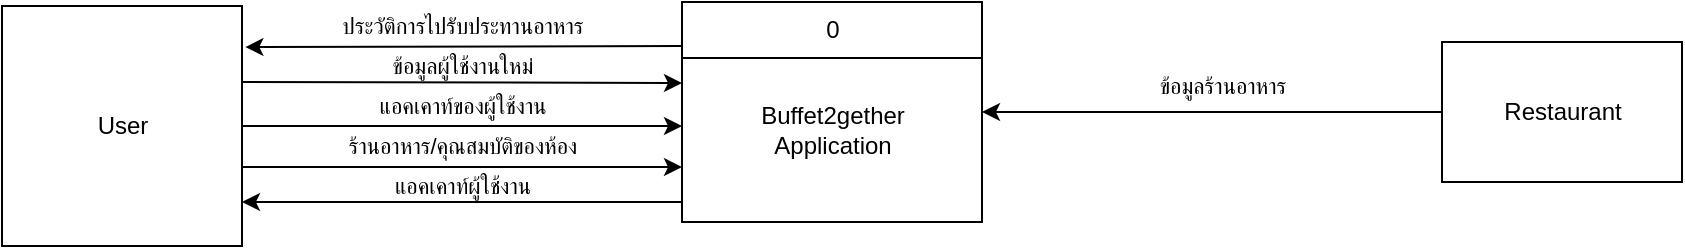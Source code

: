 <mxfile version="13.0.3" type="device" pages="4"><diagram id="Ekr2DsSR3dvGfaOWxkSH" name="Page-1"><mxGraphModel dx="1705" dy="822" grid="1" gridSize="10" guides="1" tooltips="1" connect="1" arrows="1" fold="1" page="1" pageScale="1" pageWidth="1169" pageHeight="827" math="0" shadow="0"><root><mxCell id="0"/><mxCell id="1" parent="0"/><mxCell id="URxPF6KLfYyfOSExGo5i-9" value="0&lt;br&gt;&lt;br&gt;&lt;br&gt;Buffet2gether&lt;br&gt;Application" style="swimlane;fontStyle=0;childLayout=stackLayout;horizontal=1;startSize=28;fillColor=#ffffff;horizontalStack=0;resizeParent=1;resizeParentMax=0;resizeLast=0;collapsible=0;marginBottom=0;swimlaneFillColor=#ffffff;html=1;labelPosition=center;verticalLabelPosition=middle;align=center;verticalAlign=top;" parent="1" vertex="1"><mxGeometry x="530" y="288" width="150" height="110" as="geometry"/></mxCell><mxCell id="iYA3DzMT0zbU-g9O0Kyf-1" value="แอคเคาท์ผู้ใช้งาน" style="endArrow=classic;html=1;" parent="URxPF6KLfYyfOSExGo5i-9" edge="1"><mxGeometry y="-8" width="50" height="50" relative="1" as="geometry"><mxPoint y="100" as="sourcePoint"/><mxPoint x="-220" y="100" as="targetPoint"/><mxPoint as="offset"/></mxGeometry></mxCell><mxCell id="URxPF6KLfYyfOSExGo5i-18" value="ข้อมูลร้านอาหาร" style="edgeStyle=orthogonalEdgeStyle;rounded=0;orthogonalLoop=1;jettySize=auto;html=1;exitX=0;exitY=0.5;exitDx=0;exitDy=0;entryX=1;entryY=0.5;entryDx=0;entryDy=0;" parent="1" source="URxPF6KLfYyfOSExGo5i-11" target="URxPF6KLfYyfOSExGo5i-9" edge="1"><mxGeometry x="-0.043" y="-13" relative="1" as="geometry"><mxPoint as="offset"/></mxGeometry></mxCell><mxCell id="URxPF6KLfYyfOSExGo5i-11" value="Restaurant" style="html=1;dashed=0;whitespace=wrap;" parent="1" vertex="1"><mxGeometry x="910" y="308" width="120" height="70" as="geometry"/></mxCell><mxCell id="URxPF6KLfYyfOSExGo5i-19" value="แอคเคาท์ของผู้ใช้งาน" style="edgeStyle=orthogonalEdgeStyle;rounded=0;orthogonalLoop=1;jettySize=auto;html=1;exitX=1;exitY=0.5;exitDx=0;exitDy=0;" parent="1" source="URxPF6KLfYyfOSExGo5i-12" edge="1"><mxGeometry y="10" relative="1" as="geometry"><mxPoint as="offset"/><mxPoint x="530" y="350" as="targetPoint"/><Array as="points"><mxPoint x="530" y="350"/></Array></mxGeometry></mxCell><mxCell id="URxPF6KLfYyfOSExGo5i-12" value="User" style="html=1;dashed=0;whitespace=wrap;" parent="1" vertex="1"><mxGeometry x="190" y="290" width="120" height="120" as="geometry"/></mxCell><mxCell id="URxPF6KLfYyfOSExGo5i-23" value="ร้านอาหาร/คุณสมบัติของห้อง" style="endArrow=classic;html=1;exitX=1;exitY=0.671;exitDx=0;exitDy=0;exitPerimeter=0;" parent="1" source="URxPF6KLfYyfOSExGo5i-12" edge="1"><mxGeometry x="0.0" y="11" width="50" height="50" relative="1" as="geometry"><mxPoint x="360" y="370" as="sourcePoint"/><mxPoint x="530" y="370.5" as="targetPoint"/><mxPoint as="offset"/></mxGeometry></mxCell><mxCell id="URxPF6KLfYyfOSExGo5i-24" value="ข้อมูลผู้ใช้งานใหม่" style="endArrow=classic;html=1;exitX=1;exitY=0.25;exitDx=0;exitDy=0;" parent="1" edge="1"><mxGeometry x="-0.0" y="8" width="50" height="50" relative="1" as="geometry"><mxPoint x="310" y="328.0" as="sourcePoint"/><mxPoint x="530" y="328.5" as="targetPoint"/><mxPoint as="offset"/></mxGeometry></mxCell><mxCell id="iYA3DzMT0zbU-g9O0Kyf-3" value="ประวัติการไปรับประทานอาหาร" style="endArrow=classic;html=1;entryX=1.014;entryY=0.171;entryDx=0;entryDy=0;entryPerimeter=0;" parent="1" target="URxPF6KLfYyfOSExGo5i-12" edge="1"><mxGeometry x="0.007" y="-10" width="50" height="50" relative="1" as="geometry"><mxPoint x="530" y="310" as="sourcePoint"/><mxPoint x="580" y="260" as="targetPoint"/><mxPoint as="offset"/></mxGeometry></mxCell></root></mxGraphModel></diagram><diagram id="QfVVAUPc-geg5d_-R5rh" name="Page-2"><mxGraphModel dx="1705" dy="822" grid="1" gridSize="10" guides="1" tooltips="1" connect="1" arrows="1" fold="1" page="1" pageScale="1" pageWidth="1169" pageHeight="827" math="0" shadow="0"><root><mxCell id="Fux1MSr0-JYfZC3bp2ul-0"/><mxCell id="Fux1MSr0-JYfZC3bp2ul-1" parent="Fux1MSr0-JYfZC3bp2ul-0"/><mxCell id="bfdetfyk2lyHB_GmVKIp-1" value="ข้อมูลร้านอาหาร" style="edgeStyle=orthogonalEdgeStyle;rounded=0;orthogonalLoop=1;jettySize=auto;html=1;exitX=1;exitY=0.5;exitDx=0;exitDy=0;entryX=0;entryY=0.5;entryDx=0;entryDy=0;" parent="Fux1MSr0-JYfZC3bp2ul-1" source="PpTtI-d4CIjuD81JHdtm-0" target="bfdetfyk2lyHB_GmVKIp-0" edge="1"><mxGeometry x="-0.111" y="15" relative="1" as="geometry"><mxPoint as="offset"/></mxGeometry></mxCell><mxCell id="PpTtI-d4CIjuD81JHdtm-0" value="Restaurant" style="html=1;dashed=0;whitespace=wrap;" parent="Fux1MSr0-JYfZC3bp2ul-1" vertex="1"><mxGeometry x="200" y="80" width="120" height="70" as="geometry"/></mxCell><mxCell id="bfdetfyk2lyHB_GmVKIp-11" value="แอคเคาท์ผู้ใช้งาน" style="edgeStyle=orthogonalEdgeStyle;rounded=0;orthogonalLoop=1;jettySize=auto;html=1;exitX=1;exitY=0.5;exitDx=0;exitDy=0;entryX=0;entryY=0.5;entryDx=0;entryDy=0;" parent="Fux1MSr0-JYfZC3bp2ul-1" source="PpTtI-d4CIjuD81JHdtm-1" target="bfdetfyk2lyHB_GmVKIp-6" edge="1"><mxGeometry x="0.103" y="50" relative="1" as="geometry"><mxPoint as="offset"/></mxGeometry></mxCell><mxCell id="bfdetfyk2lyHB_GmVKIp-17" value="ร้านอาหาร/คุณสมบัติของห้อง" style="edgeStyle=orthogonalEdgeStyle;rounded=0;orthogonalLoop=1;jettySize=auto;html=1;exitX=0.75;exitY=0;exitDx=0;exitDy=0;entryX=0.25;entryY=0;entryDx=0;entryDy=0;" parent="Fux1MSr0-JYfZC3bp2ul-1" source="PpTtI-d4CIjuD81JHdtm-1" target="bfdetfyk2lyHB_GmVKIp-7" edge="1"><mxGeometry x="0.006" y="10" relative="1" as="geometry"><mxPoint as="offset"/></mxGeometry></mxCell><mxCell id="bfdetfyk2lyHB_GmVKIp-20" value="ข้อมูลผู้ใช้งานใหม่" style="edgeStyle=orthogonalEdgeStyle;rounded=0;orthogonalLoop=1;jettySize=auto;html=1;exitX=0.75;exitY=1;exitDx=0;exitDy=0;entryX=0;entryY=0.5;entryDx=0;entryDy=0;" parent="Fux1MSr0-JYfZC3bp2ul-1" source="PpTtI-d4CIjuD81JHdtm-1" target="bfdetfyk2lyHB_GmVKIp-10" edge="1"><mxGeometry x="0.562" y="15" relative="1" as="geometry"><mxPoint as="offset"/></mxGeometry></mxCell><mxCell id="PpTtI-d4CIjuD81JHdtm-1" value="User" style="html=1;dashed=0;whitespace=wrap;" parent="Fux1MSr0-JYfZC3bp2ul-1" vertex="1"><mxGeometry x="60" y="370" width="100" height="70" as="geometry"/></mxCell><mxCell id="bfdetfyk2lyHB_GmVKIp-2" style="edgeStyle=orthogonalEdgeStyle;rounded=0;orthogonalLoop=1;jettySize=auto;html=1;exitX=1;exitY=0.5;exitDx=0;exitDy=0;entryX=0;entryY=0.5;entryDx=0;entryDy=0;" parent="Fux1MSr0-JYfZC3bp2ul-1" source="bfdetfyk2lyHB_GmVKIp-0" edge="1" target="bfdetfyk2lyHB_GmVKIp-4"><mxGeometry relative="1" as="geometry"><mxPoint x="715" y="115" as="targetPoint"/></mxGeometry></mxCell><mxCell id="bfdetfyk2lyHB_GmVKIp-4" value="D3&amp;nbsp; &amp;nbsp; &amp;nbsp;ข้อมูลร้านอาหาร" style="html=1;dashed=0;whitespace=wrap;shape=mxgraph.dfd.dataStoreID;align=left;spacingLeft=3;points=[[0,0],[0.5,0],[1,0],[0,0.5],[1,0.5],[0,1],[0.5,1],[1,1]];" parent="Fux1MSr0-JYfZC3bp2ul-1" vertex="1"><mxGeometry x="780" y="100" width="150" height="30" as="geometry"/></mxCell><mxCell id="bfdetfyk2lyHB_GmVKIp-12" value="ข้อมูล user" style="edgeStyle=orthogonalEdgeStyle;rounded=0;orthogonalLoop=1;jettySize=auto;html=1;exitX=1;exitY=0.5;exitDx=0;exitDy=0;entryX=0;entryY=0.5;entryDx=0;entryDy=0;" parent="Fux1MSr0-JYfZC3bp2ul-1" source="bfdetfyk2lyHB_GmVKIp-6" target="bfdetfyk2lyHB_GmVKIp-7" edge="1"><mxGeometry y="15" relative="1" as="geometry"><mxPoint as="offset"/></mxGeometry></mxCell><mxCell id="bfdetfyk2lyHB_GmVKIp-18" value="ข้อมูล user" style="edgeStyle=orthogonalEdgeStyle;rounded=0;orthogonalLoop=1;jettySize=auto;html=1;exitX=0.25;exitY=1;exitDx=0;exitDy=0;entryX=0.251;entryY=-0.024;entryDx=0;entryDy=0;entryPerimeter=0;" parent="Fux1MSr0-JYfZC3bp2ul-1" source="bfdetfyk2lyHB_GmVKIp-6" target="bfdetfyk2lyHB_GmVKIp-9" edge="1"><mxGeometry x="-0.002" y="-40" relative="1" as="geometry"><mxPoint as="offset"/></mxGeometry></mxCell><mxCell id="bfdetfyk2lyHB_GmVKIp-16" value="ประวัติการไปรับประทานอาหาร" style="edgeStyle=orthogonalEdgeStyle;rounded=0;orthogonalLoop=1;jettySize=auto;html=1;entryX=0.25;entryY=0;entryDx=0;entryDy=0;exitX=0.75;exitY=0;exitDx=0;exitDy=0;" parent="Fux1MSr0-JYfZC3bp2ul-1" source="bfdetfyk2lyHB_GmVKIp-7" target="PpTtI-d4CIjuD81JHdtm-1" edge="1"><mxGeometry x="-0.012" y="-10" relative="1" as="geometry"><mxPoint x="1" as="offset"/><mxPoint x="540" y="360" as="sourcePoint"/><Array as="points"><mxPoint x="938" y="210"/><mxPoint x="85" y="210"/></Array></mxGeometry></mxCell><mxCell id="bfdetfyk2lyHB_GmVKIp-9" value="D1&amp;nbsp; &amp;nbsp; &amp;nbsp;ข้อมูล user" style="html=1;dashed=0;whitespace=wrap;shape=mxgraph.dfd.dataStoreID;align=left;spacingLeft=3;points=[[0,0],[0.5,0],[1,0],[0,0.5],[1,0.5],[0,1],[0.5,1],[1,1]];" parent="Fux1MSr0-JYfZC3bp2ul-1" vertex="1"><mxGeometry x="460" y="420" width="120" height="30" as="geometry"/></mxCell><mxCell id="bfdetfyk2lyHB_GmVKIp-21" value="ข้อมูล user" style="edgeStyle=orthogonalEdgeStyle;rounded=0;orthogonalLoop=1;jettySize=auto;html=1;exitX=0.5;exitY=0;exitDx=0;exitDy=0;entryX=0.5;entryY=1;entryDx=0;entryDy=0;" parent="Fux1MSr0-JYfZC3bp2ul-1" source="bfdetfyk2lyHB_GmVKIp-10" target="bfdetfyk2lyHB_GmVKIp-9" edge="1"><mxGeometry x="-0.2" y="-30" relative="1" as="geometry"><mxPoint as="offset"/></mxGeometry></mxCell><mxCell id="bfdetfyk2lyHB_GmVKIp-22" value="แอคเคาท์ผู้ใช้งาน" style="edgeStyle=orthogonalEdgeStyle;rounded=0;orthogonalLoop=1;jettySize=auto;html=1;exitX=0;exitY=0.75;exitDx=0;exitDy=0;entryX=0.25;entryY=1;entryDx=0;entryDy=0;" parent="Fux1MSr0-JYfZC3bp2ul-1" source="bfdetfyk2lyHB_GmVKIp-10" target="PpTtI-d4CIjuD81JHdtm-1" edge="1"><mxGeometry x="-0.417" y="15" relative="1" as="geometry"><mxPoint as="offset"/></mxGeometry></mxCell><mxCell id="bfdetfyk2lyHB_GmVKIp-29" value="ข้อมูลร้านอาหาร" style="text;html=1;" parent="Fux1MSr0-JYfZC3bp2ul-1" vertex="1"><mxGeometry x="670" y="80" width="70" height="30" as="geometry"/></mxCell><mxCell id="6cZwT4rAgHabjQVUtg0U-0" value="ข้อมูล user" style="endArrow=classic;html=1;entryX=0.75;entryY=1;entryDx=0;entryDy=0;" parent="Fux1MSr0-JYfZC3bp2ul-1" target="bfdetfyk2lyHB_GmVKIp-6" edge="1"><mxGeometry y="-40" width="50" height="50" relative="1" as="geometry"><mxPoint x="550" y="419" as="sourcePoint"/><mxPoint x="400" y="370" as="targetPoint"/><mxPoint as="offset"/></mxGeometry></mxCell><mxCell id="bfdetfyk2lyHB_GmVKIp-0" value="5&lt;br&gt;&lt;br&gt;&lt;br&gt;ขอเพิ่มโปรโมชั่นและลบ" style="swimlane;fontStyle=0;childLayout=stackLayout;horizontal=1;startSize=28;fillColor=#ffffff;horizontalStack=0;resizeParent=1;resizeParentMax=0;resizeLast=0;collapsible=0;marginBottom=0;swimlaneFillColor=#ffffff;html=1;labelPosition=center;verticalLabelPosition=middle;align=center;verticalAlign=top;" parent="Fux1MSr0-JYfZC3bp2ul-1" vertex="1"><mxGeometry x="485" y="70" width="150" height="90" as="geometry"/></mxCell><mxCell id="bfdetfyk2lyHB_GmVKIp-7" value="3&lt;br&gt;&lt;br&gt;&lt;br&gt;การหาโต๊ะ" style="swimlane;fontStyle=0;childLayout=stackLayout;horizontal=1;startSize=28;fillColor=#ffffff;horizontalStack=0;resizeParent=1;resizeParentMax=0;resizeLast=0;collapsible=0;marginBottom=0;swimlaneFillColor=#ffffff;html=1;labelPosition=center;verticalLabelPosition=middle;align=center;verticalAlign=top;" parent="Fux1MSr0-JYfZC3bp2ul-1" vertex="1"><mxGeometry x="840" y="270" width="130" height="90" as="geometry"/></mxCell><mxCell id="mjOi6hVv2muAnUnJTide-3" value="ข้อมูลเงื่อนไขกลุ่ม" style="endArrow=classic;html=1;entryX=0.708;entryY=-0.067;entryDx=0;entryDy=0;entryPerimeter=0;" edge="1" parent="bfdetfyk2lyHB_GmVKIp-7" target="mjOi6hVv2muAnUnJTide-0"><mxGeometry x="0.034" y="50" width="50" height="50" relative="1" as="geometry"><mxPoint x="90" y="90" as="sourcePoint"/><mxPoint x="140" y="40" as="targetPoint"/><mxPoint as="offset"/></mxGeometry></mxCell><mxCell id="bfdetfyk2lyHB_GmVKIp-6" value="1&lt;br&gt;&lt;br&gt;&lt;br&gt;Login" style="swimlane;fontStyle=0;childLayout=stackLayout;horizontal=1;startSize=28;fillColor=#ffffff;horizontalStack=0;resizeParent=1;resizeParentMax=0;resizeLast=0;collapsible=0;marginBottom=0;swimlaneFillColor=#ffffff;html=1;labelPosition=center;verticalLabelPosition=middle;align=center;verticalAlign=top;" parent="Fux1MSr0-JYfZC3bp2ul-1" vertex="1"><mxGeometry x="460" y="270" width="120" height="90" as="geometry"/></mxCell><mxCell id="bfdetfyk2lyHB_GmVKIp-10" value="2&lt;br&gt;&lt;br&gt;&lt;br&gt;เพิ่มข้อมูล user ใหม่" style="swimlane;fontStyle=0;childLayout=stackLayout;horizontal=1;startSize=28;fillColor=#ffffff;horizontalStack=0;resizeParent=1;resizeParentMax=0;resizeLast=0;collapsible=0;marginBottom=0;swimlaneFillColor=#ffffff;html=1;labelPosition=center;verticalLabelPosition=middle;align=center;verticalAlign=top;" parent="Fux1MSr0-JYfZC3bp2ul-1" vertex="1"><mxGeometry x="460" y="500" width="120" height="90" as="geometry"/></mxCell><mxCell id="mjOi6hVv2muAnUnJTide-0" value="D2&amp;nbsp; &amp;nbsp; &amp;nbsp;กลุ่ม buffet" style="html=1;dashed=0;whitespace=wrap;shape=mxgraph.dfd.dataStoreID;align=left;spacingLeft=3;points=[[0,0],[0.5,0],[1,0],[0,0.5],[1,0.5],[0,1],[0.5,1],[1,1]];" vertex="1" parent="Fux1MSr0-JYfZC3bp2ul-1"><mxGeometry x="845" y="420" width="120" height="30" as="geometry"/></mxCell><mxCell id="mjOi6hVv2muAnUnJTide-2" value="ข้อมูลเงื่อนไขกลุ่ม" style="endArrow=classic;html=1;exitX=0.292;exitY=0;exitDx=0;exitDy=0;exitPerimeter=0;" edge="1" parent="Fux1MSr0-JYfZC3bp2ul-1" source="mjOi6hVv2muAnUnJTide-0"><mxGeometry x="0.001" y="50" width="50" height="50" relative="1" as="geometry"><mxPoint x="830" y="410" as="sourcePoint"/><mxPoint x="880" y="360" as="targetPoint"/><mxPoint as="offset"/></mxGeometry></mxCell></root></mxGraphModel></diagram><diagram id="6sg0JGdo2h55IbxI8pTm" name="Page-3"><mxGraphModel dx="1421" dy="685" grid="1" gridSize="10" guides="1" tooltips="1" connect="1" arrows="1" fold="1" page="1" pageScale="1" pageWidth="1169" pageHeight="827" math="0" shadow="0"><root><mxCell id="3755rvfRakYpf6TaCUAn-0"/><mxCell id="3755rvfRakYpf6TaCUAn-1" parent="3755rvfRakYpf6TaCUAn-0"/><mxCell id="3755rvfRakYpf6TaCUAn-8" value="ข้อมูล user" style="edgeStyle=orthogonalEdgeStyle;rounded=0;orthogonalLoop=1;jettySize=auto;html=1;exitX=1;exitY=0.5;exitDx=0;exitDy=0;" parent="3755rvfRakYpf6TaCUAn-1" source="3755rvfRakYpf6TaCUAn-2" edge="1"><mxGeometry x="-0.048" y="10" relative="1" as="geometry"><mxPoint as="offset"/><mxPoint x="540" y="210" as="targetPoint"/></mxGeometry></mxCell><mxCell id="3755rvfRakYpf6TaCUAn-9" value="ข้อมูล user" style="edgeStyle=orthogonalEdgeStyle;rounded=0;orthogonalLoop=1;jettySize=auto;html=1;exitX=0.75;exitY=1;exitDx=0;exitDy=0;entryX=0;entryY=0.25;entryDx=0;entryDy=0;" parent="3755rvfRakYpf6TaCUAn-1" source="3755rvfRakYpf6TaCUAn-2" target="3755rvfRakYpf6TaCUAn-4" edge="1"><mxGeometry x="-0.333" y="40" relative="1" as="geometry"><Array as="points"><mxPoint x="290" y="453"/><mxPoint x="480" y="453"/></Array><mxPoint as="offset"/></mxGeometry></mxCell><mxCell id="3755rvfRakYpf6TaCUAn-2" value="3.1&lt;br&gt;&lt;br&gt;&lt;br&gt;เลือกร้านอาหาร" style="swimlane;fontStyle=0;childLayout=stackLayout;horizontal=1;startSize=28;fillColor=#ffffff;horizontalStack=0;resizeParent=1;resizeParentMax=0;resizeLast=0;collapsible=0;marginBottom=0;swimlaneFillColor=#ffffff;html=1;labelPosition=center;verticalLabelPosition=middle;align=center;verticalAlign=top;" parent="3755rvfRakYpf6TaCUAn-1" vertex="1"><mxGeometry x="200" y="165" width="120" height="90" as="geometry"/></mxCell><mxCell id="3755rvfRakYpf6TaCUAn-14" value="ผลการตอบรับ" style="edgeStyle=orthogonalEdgeStyle;rounded=0;orthogonalLoop=1;jettySize=auto;html=1;entryX=0.2;entryY=0.02;entryDx=0;entryDy=0;entryPerimeter=0;" parent="3755rvfRakYpf6TaCUAn-1" target="3755rvfRakYpf6TaCUAn-7" edge="1"><mxGeometry x="-0.415" y="40" relative="1" as="geometry"><mxPoint as="offset"/><mxPoint x="894" y="365" as="sourcePoint"/><Array as="points"><mxPoint x="894" y="365"/></Array></mxGeometry></mxCell><mxCell id="3755rvfRakYpf6TaCUAn-17" value="ผลการปฏิเสธ" style="edgeStyle=orthogonalEdgeStyle;rounded=0;orthogonalLoop=1;jettySize=auto;html=1;exitX=0.25;exitY=1;exitDx=0;exitDy=0;entryX=1;entryY=0.5;entryDx=0;entryDy=0;" parent="3755rvfRakYpf6TaCUAn-1" source="3755rvfRakYpf6TaCUAn-5" target="3755rvfRakYpf6TaCUAn-6" edge="1"><mxGeometry x="0.438" y="-20" relative="1" as="geometry"><mxPoint as="offset"/></mxGeometry></mxCell><mxCell id="3755rvfRakYpf6TaCUAn-11" value="ข้อมูล user" style="edgeStyle=orthogonalEdgeStyle;rounded=0;orthogonalLoop=1;jettySize=auto;html=1;exitX=0;exitY=0.5;exitDx=0;exitDy=0;entryX=0.25;entryY=1;entryDx=0;entryDy=0;" parent="3755rvfRakYpf6TaCUAn-1" source="3755rvfRakYpf6TaCUAn-6" target="3755rvfRakYpf6TaCUAn-2" edge="1"><mxGeometry x="-0.676" y="-20" relative="1" as="geometry"><mxPoint as="offset"/></mxGeometry></mxCell><mxCell id="3755rvfRakYpf6TaCUAn-6" value="3.5&lt;br&gt;&lt;br&gt;&lt;br&gt;ยกเลิกการค้นหา" style="swimlane;fontStyle=0;childLayout=stackLayout;horizontal=1;startSize=28;fillColor=#ffffff;horizontalStack=0;resizeParent=1;resizeParentMax=0;resizeLast=0;collapsible=0;marginBottom=0;swimlaneFillColor=#ffffff;html=1;labelPosition=center;verticalLabelPosition=middle;align=center;verticalAlign=top;" parent="3755rvfRakYpf6TaCUAn-1" vertex="1"><mxGeometry x="390" y="605" width="120" height="90" as="geometry"/></mxCell><mxCell id="SahlhhcXaEvWSGhLICCb-2" value="ประวัติการไปรับประทาน buffet" style="edgeStyle=orthogonalEdgeStyle;rounded=0;orthogonalLoop=1;jettySize=auto;html=1;exitX=0.5;exitY=0;exitDx=0;exitDy=0;entryX=1;entryY=0.5;entryDx=0;entryDy=0;" parent="3755rvfRakYpf6TaCUAn-1" source="3755rvfRakYpf6TaCUAn-7" target="1Bnew8boHBte2U8wUIB0-0" edge="1"><mxGeometry x="0.326" y="-15" relative="1" as="geometry"><mxPoint x="1080" y="205" as="targetPoint"/><Array as="points"><mxPoint x="940" y="65"/></Array><mxPoint as="offset"/></mxGeometry></mxCell><mxCell id="SahlhhcXaEvWSGhLICCb-0" value="D2&amp;nbsp; &amp;nbsp; &amp;nbsp;กลุ่ม buffet" style="html=1;dashed=0;whitespace=wrap;shape=mxgraph.dfd.dataStoreID;align=left;spacingLeft=3;points=[[0,0],[0.5,0],[1,0],[0,0.5],[1,0.5],[0,1],[0.5,1],[1,1]];" parent="3755rvfRakYpf6TaCUAn-1" vertex="1"><mxGeometry x="540" y="310" width="120" height="50" as="geometry"/></mxCell><mxCell id="SahlhhcXaEvWSGhLICCb-10" value="ร้านอาหาร/คุณสมบัติของห้อง" style="endArrow=classic;html=1;entryX=0.5;entryY=0;entryDx=0;entryDy=0;" parent="3755rvfRakYpf6TaCUAn-1" source="1Bnew8boHBte2U8wUIB0-0" target="3755rvfRakYpf6TaCUAn-2" edge="1"><mxGeometry x="-0.077" y="70" width="50" height="50" relative="1" as="geometry"><mxPoint x="260" y="100" as="sourcePoint"/><mxPoint x="260" y="95" as="targetPoint"/><mxPoint as="offset"/></mxGeometry></mxCell><mxCell id="1Bnew8boHBte2U8wUIB0-0" value="User" style="html=1;dashed=0;whitespace=wrap;" parent="3755rvfRakYpf6TaCUAn-1" vertex="1"><mxGeometry x="210" y="30" width="100" height="70" as="geometry"/></mxCell><mxCell id="bXoVjjTCWKGjNGzurgq6-2" value="ข้อมูล user" style="edgeStyle=orthogonalEdgeStyle;rounded=0;orthogonalLoop=1;jettySize=auto;html=1;exitX=0.5;exitY=0;exitDx=0;exitDy=0;entryX=0;entryY=0.5;entryDx=0;entryDy=0;" parent="3755rvfRakYpf6TaCUAn-1" source="bXoVjjTCWKGjNGzurgq6-0" target="3755rvfRakYpf6TaCUAn-2" edge="1"><mxGeometry x="-0.385" y="-32" relative="1" as="geometry"><mxPoint x="30" y="-42" as="offset"/></mxGeometry></mxCell><mxCell id="bXoVjjTCWKGjNGzurgq6-0" value="1&lt;br&gt;&lt;br&gt;&lt;br&gt;Login" style="swimlane;fontStyle=0;childLayout=stackLayout;horizontal=1;startSize=28;fillColor=#ffffff;horizontalStack=0;resizeParent=1;resizeParentMax=0;resizeLast=0;collapsible=0;marginBottom=0;swimlaneFillColor=#ffffff;html=1;labelPosition=center;verticalLabelPosition=middle;align=center;verticalAlign=top;" parent="3755rvfRakYpf6TaCUAn-1" vertex="1"><mxGeometry x="50" y="250" width="120" height="90" as="geometry"/></mxCell><mxCell id="3755rvfRakYpf6TaCUAn-7" value="3.6&lt;br&gt;&lt;br&gt;&lt;br&gt;meet up &amp;amp;&lt;br&gt;enjoy buffet" style="swimlane;fontStyle=0;childLayout=stackLayout;horizontal=1;startSize=28;fillColor=#ffffff;horizontalStack=0;resizeParent=1;resizeParentMax=0;resizeLast=0;collapsible=0;marginBottom=0;swimlaneFillColor=#ffffff;html=1;labelPosition=center;verticalLabelPosition=middle;align=center;verticalAlign=top;" parent="3755rvfRakYpf6TaCUAn-1" vertex="1"><mxGeometry x="870" y="600" width="120" height="100" as="geometry"/></mxCell><mxCell id="3755rvfRakYpf6TaCUAn-3" value="3.2&lt;br&gt;&lt;br&gt;&lt;br&gt;สร้างกลุ่ม&lt;br&gt;กำหนดเงื่อนไข" style="swimlane;fontStyle=0;childLayout=stackLayout;horizontal=1;startSize=28;fillColor=#ffffff;horizontalStack=0;resizeParent=1;resizeParentMax=0;resizeLast=0;collapsible=0;marginBottom=0;swimlaneFillColor=#ffffff;html=1;labelPosition=center;verticalLabelPosition=middle;align=center;verticalAlign=top;" parent="3755rvfRakYpf6TaCUAn-1" vertex="1"><mxGeometry x="540" y="140" width="120" height="100" as="geometry"/></mxCell><mxCell id="IJZTIIkDcFgTpPjKWOFA-6" value="ผลการ matching" style="edgeStyle=orthogonalEdgeStyle;rounded=0;orthogonalLoop=1;jettySize=auto;html=1;entryX=0;entryY=0.5;entryDx=0;entryDy=0;" edge="1" parent="3755rvfRakYpf6TaCUAn-1" target="3755rvfRakYpf6TaCUAn-5"><mxGeometry x="0.672" y="20" relative="1" as="geometry"><mxPoint x="660" y="475" as="sourcePoint"/><Array as="points"><mxPoint x="660" y="480"/><mxPoint x="730" y="480"/><mxPoint x="730" y="310"/></Array><mxPoint as="offset"/></mxGeometry></mxCell><mxCell id="3755rvfRakYpf6TaCUAn-4" value="3.3&lt;br&gt;&lt;br&gt;&lt;br&gt;matching" style="swimlane;fontStyle=0;childLayout=stackLayout;horizontal=1;startSize=28;fillColor=#ffffff;horizontalStack=0;resizeParent=1;resizeParentMax=0;resizeLast=0;collapsible=0;marginBottom=0;swimlaneFillColor=#ffffff;html=1;labelPosition=center;verticalLabelPosition=middle;align=center;verticalAlign=top;" parent="3755rvfRakYpf6TaCUAn-1" vertex="1"><mxGeometry x="540" y="430" width="120" height="90" as="geometry"/></mxCell><mxCell id="IJZTIIkDcFgTpPjKWOFA-0" value="ข้อมูลเงื่อนไขกลุ่ม" style="endArrow=classic;html=1;exitX=0.25;exitY=0.02;exitDx=0;exitDy=0;exitPerimeter=0;" edge="1" parent="3755rvfRakYpf6TaCUAn-1"><mxGeometry x="0.155" y="41" width="50" height="50" relative="1" as="geometry"><mxPoint x="581" y="311" as="sourcePoint"/><mxPoint x="581" y="240" as="targetPoint"/><mxPoint as="offset"/></mxGeometry></mxCell><mxCell id="IJZTIIkDcFgTpPjKWOFA-1" value="ข้อมูลเงื่อนไขกลุ่ม" style="endArrow=classic;html=1;exitX=0.75;exitY=1;exitDx=0;exitDy=0;entryX=0.75;entryY=-0.02;entryDx=0;entryDy=0;entryPerimeter=0;" edge="1" parent="3755rvfRakYpf6TaCUAn-1"><mxGeometry x="-0.13" y="40" width="50" height="50" relative="1" as="geometry"><mxPoint x="620" y="240" as="sourcePoint"/><mxPoint x="620" y="309" as="targetPoint"/><mxPoint as="offset"/></mxGeometry></mxCell><mxCell id="IJZTIIkDcFgTpPjKWOFA-2" value="ข้อมูลเงื่อนไขกลุ่ม" style="endArrow=classic;html=1;exitX=0.75;exitY=1;exitDx=0;exitDy=0;entryX=0.75;entryY=-0.02;entryDx=0;entryDy=0;entryPerimeter=0;" edge="1" parent="3755rvfRakYpf6TaCUAn-1"><mxGeometry x="-0.13" y="40" width="50" height="50" relative="1" as="geometry"><mxPoint x="620" y="360" as="sourcePoint"/><mxPoint x="620" y="429" as="targetPoint"/><mxPoint as="offset"/></mxGeometry></mxCell><mxCell id="IJZTIIkDcFgTpPjKWOFA-3" value="ข้อมูลเงื่อนไขกลุ่ม" style="endArrow=classic;html=1;exitX=0.25;exitY=0.02;exitDx=0;exitDy=0;exitPerimeter=0;" edge="1" parent="3755rvfRakYpf6TaCUAn-1"><mxGeometry x="0.155" y="40" width="50" height="50" relative="1" as="geometry"><mxPoint x="580" y="431" as="sourcePoint"/><mxPoint x="580" y="360" as="targetPoint"/><mxPoint as="offset"/></mxGeometry></mxCell><mxCell id="IJZTIIkDcFgTpPjKWOFA-16" value="ผลการ matching" style="endArrow=classic;rounded=0;html=1;entryX=0.5;entryY=0;entryDx=0;entryDy=0;edgeStyle=elbowEdgeStyle;elbow=vertical;" edge="1" parent="3755rvfRakYpf6TaCUAn-1" target="3755rvfRakYpf6TaCUAn-6"><mxGeometry x="0.086" y="20" width="50" height="50" relative="1" as="geometry"><mxPoint x="730" y="480" as="sourcePoint"/><mxPoint x="760" y="430" as="targetPoint"/><Array as="points"><mxPoint x="720" y="560"/><mxPoint x="580" y="560"/></Array><mxPoint as="offset"/></mxGeometry></mxCell><mxCell id="3755rvfRakYpf6TaCUAn-5" value="3.4&lt;br&gt;&lt;br&gt;&lt;br&gt;แจ้งเตือนการ&lt;br&gt;matching" style="swimlane;fontStyle=0;childLayout=stackLayout;horizontal=1;startSize=28;fillColor=#ffffff;horizontalStack=0;resizeParent=1;resizeParentMax=0;resizeLast=0;collapsible=0;marginBottom=0;swimlaneFillColor=#ffffff;html=1;labelPosition=center;verticalLabelPosition=middle;align=center;verticalAlign=top;" parent="3755rvfRakYpf6TaCUAn-1" vertex="1"><mxGeometry x="790" y="255" width="120" height="110" as="geometry"/></mxCell></root></mxGraphModel></diagram><diagram id="a7xCD8_CpGEMEXCmIt1I" name="Page-4"><mxGraphModel dx="1705" dy="822" grid="1" gridSize="10" guides="1" tooltips="1" connect="1" arrows="1" fold="1" page="1" pageScale="1" pageWidth="1169" pageHeight="827" math="0" shadow="0"><root><mxCell id="dDxeHaDcCiE4o98fTHO9-0"/><mxCell id="dDxeHaDcCiE4o98fTHO9-1" parent="dDxeHaDcCiE4o98fTHO9-0"/><mxCell id="7695yl6yd9gZsc2C2EJM-4" value="username/password" style="edgeStyle=orthogonalEdgeStyle;rounded=0;orthogonalLoop=1;jettySize=auto;html=1;exitX=0.75;exitY=1;exitDx=0;exitDy=0;entryX=0.5;entryY=0;entryDx=0;entryDy=0;" parent="dDxeHaDcCiE4o98fTHO9-1" source="dDxeHaDcCiE4o98fTHO9-2" target="Y8DWZLZjbrSYIlR2loHl-0" edge="1"><mxGeometry x="-0.176" y="-60" relative="1" as="geometry"><mxPoint as="offset"/></mxGeometry></mxCell><mxCell id="7695yl6yd9gZsc2C2EJM-10" value="username/password ที่ถูกต้อง" style="edgeStyle=orthogonalEdgeStyle;rounded=0;orthogonalLoop=1;jettySize=auto;html=1;exitX=0.5;exitY=1;exitDx=0;exitDy=0;entryX=0.5;entryY=0;entryDx=0;entryDy=0;" parent="dDxeHaDcCiE4o98fTHO9-1" source="Y8DWZLZjbrSYIlR2loHl-0" target="Y8DWZLZjbrSYIlR2loHl-1" edge="1"><mxGeometry x="0.059" y="-80" relative="1" as="geometry"><mxPoint as="offset"/></mxGeometry></mxCell><mxCell id="7695yl6yd9gZsc2C2EJM-12" value="username/password ที่ผิด" style="edgeStyle=orthogonalEdgeStyle;rounded=0;orthogonalLoop=1;jettySize=auto;html=1;exitX=1;exitY=0.5;exitDx=0;exitDy=0;entryX=0;entryY=0.5;entryDx=0;entryDy=0;" parent="dDxeHaDcCiE4o98fTHO9-1" source="Y8DWZLZjbrSYIlR2loHl-0" target="Y8DWZLZjbrSYIlR2loHl-3" edge="1"><mxGeometry y="18" relative="1" as="geometry"><mxPoint as="offset"/></mxGeometry></mxCell><mxCell id="7695yl6yd9gZsc2C2EJM-11" value="ข้อมูล user" style="edgeStyle=orthogonalEdgeStyle;rounded=0;orthogonalLoop=1;jettySize=auto;html=1;exitX=1;exitY=0.5;exitDx=0;exitDy=0;entryX=0;entryY=0.5;entryDx=0;entryDy=0;" parent="dDxeHaDcCiE4o98fTHO9-1" source="Y8DWZLZjbrSYIlR2loHl-1" target="Izz-8Zn4vbdhw1_-Hn8j-0" edge="1"><mxGeometry x="0.032" y="18" relative="1" as="geometry"><mxPoint x="580" y="670" as="targetPoint"/><mxPoint y="1" as="offset"/></mxGeometry></mxCell><mxCell id="7695yl6yd9gZsc2C2EJM-7" value="หน้าต่างแจ้งรหัสผ่านผิด" style="edgeStyle=orthogonalEdgeStyle;rounded=0;orthogonalLoop=1;jettySize=auto;html=1;exitX=0.5;exitY=0;exitDx=0;exitDy=0;entryX=1;entryY=0.75;entryDx=0;entryDy=0;" parent="dDxeHaDcCiE4o98fTHO9-1" source="Y8DWZLZjbrSYIlR2loHl-3" target="dDxeHaDcCiE4o98fTHO9-2" edge="1"><mxGeometry x="0.052" y="-11" relative="1" as="geometry"><mxPoint as="offset"/></mxGeometry></mxCell><mxCell id="81bu0GfsS-uxbzOclusR-0" value="แอคเคาท์ผู้ใช้งาน" style="endArrow=classic;html=1;entryX=0;entryY=0.5;entryDx=0;entryDy=0;exitX=1;exitY=0.5;exitDx=0;exitDy=0;" parent="dDxeHaDcCiE4o98fTHO9-1" source="32GS73Ei-0fALivMIkKW-0" target="dDxeHaDcCiE4o98fTHO9-2" edge="1"><mxGeometry y="10" width="50" height="50" relative="1" as="geometry"><mxPoint x="300" y="188" as="sourcePoint"/><mxPoint x="470" y="190" as="targetPoint"/><mxPoint as="offset"/></mxGeometry></mxCell><mxCell id="7695yl6yd9gZsc2C2EJM-1" value="ข้อมูล user" style="edgeStyle=orthogonalEdgeStyle;rounded=0;orthogonalLoop=1;jettySize=auto;html=1;" parent="dDxeHaDcCiE4o98fTHO9-1" source="7695yl6yd9gZsc2C2EJM-0" edge="1"><mxGeometry y="13" relative="1" as="geometry"><mxPoint x="520" y="352.571" as="targetPoint"/><Array as="points"><mxPoint x="450" y="353"/></Array><mxPoint as="offset"/></mxGeometry></mxCell><mxCell id="7695yl6yd9gZsc2C2EJM-0" value="D1&amp;nbsp; &amp;nbsp; &amp;nbsp;ข้อมูล user" style="html=1;dashed=0;whitespace=wrap;shape=mxgraph.dfd.dataStoreID;align=left;spacingLeft=3;points=[[0,0],[0.5,0],[1,0],[0,0.5],[1,0.5],[0,1],[0.5,1],[1,1]];" parent="dDxeHaDcCiE4o98fTHO9-1" vertex="1"><mxGeometry x="300" y="340" width="120" height="50" as="geometry"/></mxCell><mxCell id="32GS73Ei-0fALivMIkKW-0" value="User" style="html=1;dashed=0;whitespace=wrap;" parent="dDxeHaDcCiE4o98fTHO9-1" vertex="1"><mxGeometry x="240" y="152.5" width="100" height="70" as="geometry"/></mxCell><mxCell id="dDxeHaDcCiE4o98fTHO9-2" value="1.1&lt;br&gt;&lt;br&gt;&lt;br&gt;รับ &lt;br&gt;username/password" style="swimlane;fontStyle=0;childLayout=stackLayout;horizontal=1;startSize=28;fillColor=#ffffff;horizontalStack=0;resizeParent=1;resizeParentMax=0;resizeLast=0;collapsible=0;marginBottom=0;swimlaneFillColor=#ffffff;html=1;labelPosition=center;verticalLabelPosition=middle;align=center;verticalAlign=top;" parent="dDxeHaDcCiE4o98fTHO9-1" vertex="1"><mxGeometry x="490" y="140" width="120" height="95" as="geometry"/></mxCell><mxCell id="Y8DWZLZjbrSYIlR2loHl-0" value="1.2&lt;br&gt;&lt;br&gt;&lt;br&gt;ตรวจสอบ&amp;nbsp;&lt;br&gt;username/password" style="swimlane;fontStyle=0;childLayout=stackLayout;horizontal=1;startSize=28;fillColor=#ffffff;horizontalStack=0;resizeParent=1;resizeParentMax=0;resizeLast=0;collapsible=0;marginBottom=0;swimlaneFillColor=#ffffff;html=1;labelPosition=center;verticalLabelPosition=middle;align=center;verticalAlign=top;" parent="dDxeHaDcCiE4o98fTHO9-1" vertex="1"><mxGeometry x="520" y="320" width="120" height="95" as="geometry"/></mxCell><mxCell id="7695yl6yd9gZsc2C2EJM-3" value="ข้อมูล user" style="endArrow=classic;html=1;" parent="Y8DWZLZjbrSYIlR2loHl-0" edge="1"><mxGeometry y="-10" width="50" height="50" relative="1" as="geometry"><mxPoint y="60" as="sourcePoint"/><mxPoint x="-100" y="60" as="targetPoint"/><mxPoint as="offset"/></mxGeometry></mxCell><mxCell id="Y8DWZLZjbrSYIlR2loHl-1" value="1.3&lt;br&gt;&lt;br&gt;&lt;br&gt;หน้าต่างแสดงผล&lt;br&gt;สำหรับuser" style="swimlane;fontStyle=0;childLayout=stackLayout;horizontal=1;startSize=28;fillColor=#ffffff;horizontalStack=0;resizeParent=1;resizeParentMax=0;resizeLast=0;collapsible=0;marginBottom=0;swimlaneFillColor=#ffffff;html=1;labelPosition=center;verticalLabelPosition=middle;align=center;verticalAlign=top;" parent="dDxeHaDcCiE4o98fTHO9-1" vertex="1"><mxGeometry x="520" y="500" width="120" height="95" as="geometry"/></mxCell><mxCell id="Y8DWZLZjbrSYIlR2loHl-3" value="1.4&lt;br&gt;&lt;br&gt;&lt;br&gt;หน้าต่างแสดงว่า&lt;br&gt;รหัสผิด" style="swimlane;fontStyle=0;childLayout=stackLayout;horizontal=1;startSize=28;fillColor=#ffffff;horizontalStack=0;resizeParent=1;resizeParentMax=0;resizeLast=0;collapsible=0;marginBottom=0;swimlaneFillColor=#ffffff;html=1;labelPosition=center;verticalLabelPosition=middle;align=center;verticalAlign=top;" parent="dDxeHaDcCiE4o98fTHO9-1" vertex="1"><mxGeometry x="800" y="320" width="120" height="95" as="geometry"/></mxCell><mxCell id="Izz-8Zn4vbdhw1_-Hn8j-0" value="3&lt;br&gt;&lt;br&gt;&lt;br&gt;การหาโต๊ะ" style="swimlane;fontStyle=0;childLayout=stackLayout;horizontal=1;startSize=28;fillColor=#ffffff;horizontalStack=0;resizeParent=1;resizeParentMax=0;resizeLast=0;collapsible=0;marginBottom=0;swimlaneFillColor=#ffffff;html=1;labelPosition=center;verticalLabelPosition=middle;align=center;verticalAlign=top;" parent="dDxeHaDcCiE4o98fTHO9-1" vertex="1"><mxGeometry x="795" y="502.5" width="130" height="90" as="geometry"/></mxCell></root></mxGraphModel></diagram></mxfile>